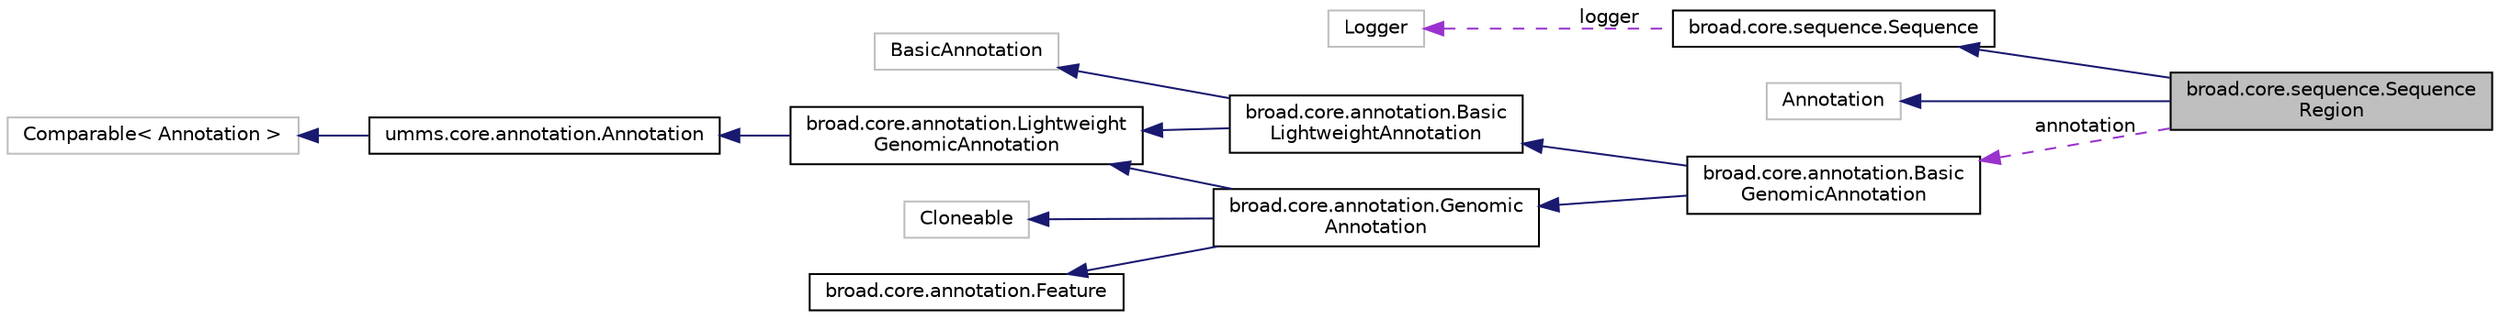 digraph "broad.core.sequence.SequenceRegion"
{
  edge [fontname="Helvetica",fontsize="10",labelfontname="Helvetica",labelfontsize="10"];
  node [fontname="Helvetica",fontsize="10",shape=record];
  rankdir="LR";
  Node1 [label="broad.core.sequence.Sequence\lRegion",height=0.2,width=0.4,color="black", fillcolor="grey75", style="filled" fontcolor="black"];
  Node2 -> Node1 [dir="back",color="midnightblue",fontsize="10",style="solid"];
  Node2 [label="broad.core.sequence.Sequence",height=0.2,width=0.4,color="black", fillcolor="white", style="filled",URL="$classbroad_1_1core_1_1sequence_1_1_sequence.html"];
  Node3 -> Node2 [dir="back",color="darkorchid3",fontsize="10",style="dashed",label=" logger" ];
  Node3 [label="Logger",height=0.2,width=0.4,color="grey75", fillcolor="white", style="filled"];
  Node4 -> Node1 [dir="back",color="midnightblue",fontsize="10",style="solid"];
  Node4 [label="Annotation",height=0.2,width=0.4,color="grey75", fillcolor="white", style="filled"];
  Node5 -> Node1 [dir="back",color="darkorchid3",fontsize="10",style="dashed",label=" annotation" ];
  Node5 [label="broad.core.annotation.Basic\lGenomicAnnotation",height=0.2,width=0.4,color="black", fillcolor="white", style="filled",URL="$classbroad_1_1core_1_1annotation_1_1_basic_genomic_annotation.html"];
  Node6 -> Node5 [dir="back",color="midnightblue",fontsize="10",style="solid"];
  Node6 [label="broad.core.annotation.Basic\lLightweightAnnotation",height=0.2,width=0.4,color="black", fillcolor="white", style="filled",URL="$classbroad_1_1core_1_1annotation_1_1_basic_lightweight_annotation.html"];
  Node7 -> Node6 [dir="back",color="midnightblue",fontsize="10",style="solid"];
  Node7 [label="BasicAnnotation",height=0.2,width=0.4,color="grey75", fillcolor="white", style="filled"];
  Node8 -> Node6 [dir="back",color="midnightblue",fontsize="10",style="solid"];
  Node8 [label="broad.core.annotation.Lightweight\lGenomicAnnotation",height=0.2,width=0.4,color="black", fillcolor="white", style="filled",URL="$interfacebroad_1_1core_1_1annotation_1_1_lightweight_genomic_annotation.html"];
  Node9 -> Node8 [dir="back",color="midnightblue",fontsize="10",style="solid"];
  Node9 [label="umms.core.annotation.Annotation",height=0.2,width=0.4,color="black", fillcolor="white", style="filled",URL="$interfaceumms_1_1core_1_1annotation_1_1_annotation.html"];
  Node10 -> Node9 [dir="back",color="midnightblue",fontsize="10",style="solid"];
  Node10 [label="Comparable\< Annotation \>",height=0.2,width=0.4,color="grey75", fillcolor="white", style="filled"];
  Node11 -> Node5 [dir="back",color="midnightblue",fontsize="10",style="solid"];
  Node11 [label="broad.core.annotation.Genomic\lAnnotation",height=0.2,width=0.4,color="black", fillcolor="white", style="filled",URL="$interfacebroad_1_1core_1_1annotation_1_1_genomic_annotation.html"];
  Node12 -> Node11 [dir="back",color="midnightblue",fontsize="10",style="solid"];
  Node12 [label="Cloneable",height=0.2,width=0.4,color="grey75", fillcolor="white", style="filled"];
  Node13 -> Node11 [dir="back",color="midnightblue",fontsize="10",style="solid"];
  Node13 [label="broad.core.annotation.Feature",height=0.2,width=0.4,color="black", fillcolor="white", style="filled",URL="$interfacebroad_1_1core_1_1annotation_1_1_feature.html"];
  Node8 -> Node11 [dir="back",color="midnightblue",fontsize="10",style="solid"];
}
